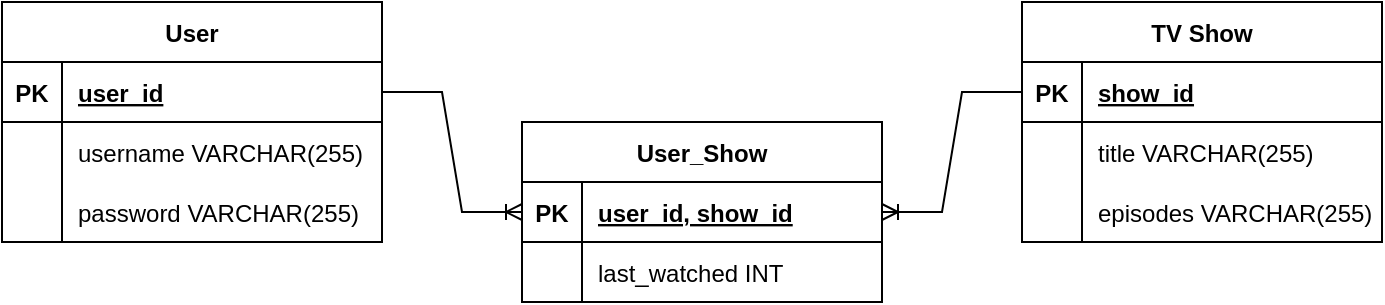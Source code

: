 <mxfile version="20.7.2" type="device"><diagram id="cWGU3HkAey7NQzwlwD1Z" name="Page-1"><mxGraphModel dx="794" dy="470" grid="1" gridSize="10" guides="1" tooltips="1" connect="1" arrows="1" fold="1" page="1" pageScale="1" pageWidth="850" pageHeight="1100" math="0" shadow="0"><root><mxCell id="0"/><mxCell id="1" parent="0"/><mxCell id="lHsPH6ybP5ZmU4ciLX3T-1" value="User" style="shape=table;startSize=30;container=1;collapsible=1;childLayout=tableLayout;fixedRows=1;rowLines=0;fontStyle=1;align=center;resizeLast=1;" vertex="1" parent="1"><mxGeometry x="50" y="190" width="190" height="120" as="geometry"/></mxCell><mxCell id="lHsPH6ybP5ZmU4ciLX3T-2" value="" style="shape=tableRow;horizontal=0;startSize=0;swimlaneHead=0;swimlaneBody=0;fillColor=none;collapsible=0;dropTarget=0;points=[[0,0.5],[1,0.5]];portConstraint=eastwest;top=0;left=0;right=0;bottom=1;" vertex="1" parent="lHsPH6ybP5ZmU4ciLX3T-1"><mxGeometry y="30" width="190" height="30" as="geometry"/></mxCell><mxCell id="lHsPH6ybP5ZmU4ciLX3T-3" value="PK" style="shape=partialRectangle;connectable=0;fillColor=none;top=0;left=0;bottom=0;right=0;fontStyle=1;overflow=hidden;" vertex="1" parent="lHsPH6ybP5ZmU4ciLX3T-2"><mxGeometry width="30" height="30" as="geometry"><mxRectangle width="30" height="30" as="alternateBounds"/></mxGeometry></mxCell><mxCell id="lHsPH6ybP5ZmU4ciLX3T-4" value="user_id" style="shape=partialRectangle;connectable=0;fillColor=none;top=0;left=0;bottom=0;right=0;align=left;spacingLeft=6;fontStyle=5;overflow=hidden;" vertex="1" parent="lHsPH6ybP5ZmU4ciLX3T-2"><mxGeometry x="30" width="160" height="30" as="geometry"><mxRectangle width="160" height="30" as="alternateBounds"/></mxGeometry></mxCell><mxCell id="lHsPH6ybP5ZmU4ciLX3T-5" value="" style="shape=tableRow;horizontal=0;startSize=0;swimlaneHead=0;swimlaneBody=0;fillColor=none;collapsible=0;dropTarget=0;points=[[0,0.5],[1,0.5]];portConstraint=eastwest;top=0;left=0;right=0;bottom=0;" vertex="1" parent="lHsPH6ybP5ZmU4ciLX3T-1"><mxGeometry y="60" width="190" height="30" as="geometry"/></mxCell><mxCell id="lHsPH6ybP5ZmU4ciLX3T-6" value="" style="shape=partialRectangle;connectable=0;fillColor=none;top=0;left=0;bottom=0;right=0;editable=1;overflow=hidden;" vertex="1" parent="lHsPH6ybP5ZmU4ciLX3T-5"><mxGeometry width="30" height="30" as="geometry"><mxRectangle width="30" height="30" as="alternateBounds"/></mxGeometry></mxCell><mxCell id="lHsPH6ybP5ZmU4ciLX3T-7" value="username VARCHAR(255)" style="shape=partialRectangle;connectable=0;fillColor=none;top=0;left=0;bottom=0;right=0;align=left;spacingLeft=6;overflow=hidden;" vertex="1" parent="lHsPH6ybP5ZmU4ciLX3T-5"><mxGeometry x="30" width="160" height="30" as="geometry"><mxRectangle width="160" height="30" as="alternateBounds"/></mxGeometry></mxCell><mxCell id="lHsPH6ybP5ZmU4ciLX3T-8" value="" style="shape=tableRow;horizontal=0;startSize=0;swimlaneHead=0;swimlaneBody=0;fillColor=none;collapsible=0;dropTarget=0;points=[[0,0.5],[1,0.5]];portConstraint=eastwest;top=0;left=0;right=0;bottom=0;" vertex="1" parent="lHsPH6ybP5ZmU4ciLX3T-1"><mxGeometry y="90" width="190" height="30" as="geometry"/></mxCell><mxCell id="lHsPH6ybP5ZmU4ciLX3T-9" value="" style="shape=partialRectangle;connectable=0;fillColor=none;top=0;left=0;bottom=0;right=0;editable=1;overflow=hidden;" vertex="1" parent="lHsPH6ybP5ZmU4ciLX3T-8"><mxGeometry width="30" height="30" as="geometry"><mxRectangle width="30" height="30" as="alternateBounds"/></mxGeometry></mxCell><mxCell id="lHsPH6ybP5ZmU4ciLX3T-10" value="password VARCHAR(255)" style="shape=partialRectangle;connectable=0;fillColor=none;top=0;left=0;bottom=0;right=0;align=left;spacingLeft=6;overflow=hidden;" vertex="1" parent="lHsPH6ybP5ZmU4ciLX3T-8"><mxGeometry x="30" width="160" height="30" as="geometry"><mxRectangle width="160" height="30" as="alternateBounds"/></mxGeometry></mxCell><mxCell id="lHsPH6ybP5ZmU4ciLX3T-14" value="TV Show" style="shape=table;startSize=30;container=1;collapsible=1;childLayout=tableLayout;fixedRows=1;rowLines=0;fontStyle=1;align=center;resizeLast=1;" vertex="1" parent="1"><mxGeometry x="560" y="190" width="180" height="120" as="geometry"/></mxCell><mxCell id="lHsPH6ybP5ZmU4ciLX3T-15" value="" style="shape=tableRow;horizontal=0;startSize=0;swimlaneHead=0;swimlaneBody=0;fillColor=none;collapsible=0;dropTarget=0;points=[[0,0.5],[1,0.5]];portConstraint=eastwest;top=0;left=0;right=0;bottom=1;" vertex="1" parent="lHsPH6ybP5ZmU4ciLX3T-14"><mxGeometry y="30" width="180" height="30" as="geometry"/></mxCell><mxCell id="lHsPH6ybP5ZmU4ciLX3T-16" value="PK" style="shape=partialRectangle;connectable=0;fillColor=none;top=0;left=0;bottom=0;right=0;fontStyle=1;overflow=hidden;" vertex="1" parent="lHsPH6ybP5ZmU4ciLX3T-15"><mxGeometry width="30" height="30" as="geometry"><mxRectangle width="30" height="30" as="alternateBounds"/></mxGeometry></mxCell><mxCell id="lHsPH6ybP5ZmU4ciLX3T-17" value="show_id" style="shape=partialRectangle;connectable=0;fillColor=none;top=0;left=0;bottom=0;right=0;align=left;spacingLeft=6;fontStyle=5;overflow=hidden;" vertex="1" parent="lHsPH6ybP5ZmU4ciLX3T-15"><mxGeometry x="30" width="150" height="30" as="geometry"><mxRectangle width="150" height="30" as="alternateBounds"/></mxGeometry></mxCell><mxCell id="lHsPH6ybP5ZmU4ciLX3T-18" value="" style="shape=tableRow;horizontal=0;startSize=0;swimlaneHead=0;swimlaneBody=0;fillColor=none;collapsible=0;dropTarget=0;points=[[0,0.5],[1,0.5]];portConstraint=eastwest;top=0;left=0;right=0;bottom=0;" vertex="1" parent="lHsPH6ybP5ZmU4ciLX3T-14"><mxGeometry y="60" width="180" height="30" as="geometry"/></mxCell><mxCell id="lHsPH6ybP5ZmU4ciLX3T-19" value="" style="shape=partialRectangle;connectable=0;fillColor=none;top=0;left=0;bottom=0;right=0;editable=1;overflow=hidden;" vertex="1" parent="lHsPH6ybP5ZmU4ciLX3T-18"><mxGeometry width="30" height="30" as="geometry"><mxRectangle width="30" height="30" as="alternateBounds"/></mxGeometry></mxCell><mxCell id="lHsPH6ybP5ZmU4ciLX3T-20" value="title VARCHAR(255)" style="shape=partialRectangle;connectable=0;fillColor=none;top=0;left=0;bottom=0;right=0;align=left;spacingLeft=6;overflow=hidden;" vertex="1" parent="lHsPH6ybP5ZmU4ciLX3T-18"><mxGeometry x="30" width="150" height="30" as="geometry"><mxRectangle width="150" height="30" as="alternateBounds"/></mxGeometry></mxCell><mxCell id="lHsPH6ybP5ZmU4ciLX3T-21" value="" style="shape=tableRow;horizontal=0;startSize=0;swimlaneHead=0;swimlaneBody=0;fillColor=none;collapsible=0;dropTarget=0;points=[[0,0.5],[1,0.5]];portConstraint=eastwest;top=0;left=0;right=0;bottom=0;" vertex="1" parent="lHsPH6ybP5ZmU4ciLX3T-14"><mxGeometry y="90" width="180" height="30" as="geometry"/></mxCell><mxCell id="lHsPH6ybP5ZmU4ciLX3T-22" value="" style="shape=partialRectangle;connectable=0;fillColor=none;top=0;left=0;bottom=0;right=0;editable=1;overflow=hidden;" vertex="1" parent="lHsPH6ybP5ZmU4ciLX3T-21"><mxGeometry width="30" height="30" as="geometry"><mxRectangle width="30" height="30" as="alternateBounds"/></mxGeometry></mxCell><mxCell id="lHsPH6ybP5ZmU4ciLX3T-23" value="episodes VARCHAR(255)" style="shape=partialRectangle;connectable=0;fillColor=none;top=0;left=0;bottom=0;right=0;align=left;spacingLeft=6;overflow=hidden;" vertex="1" parent="lHsPH6ybP5ZmU4ciLX3T-21"><mxGeometry x="30" width="150" height="30" as="geometry"><mxRectangle width="150" height="30" as="alternateBounds"/></mxGeometry></mxCell><mxCell id="lHsPH6ybP5ZmU4ciLX3T-27" value="User_Show" style="shape=table;startSize=30;container=1;collapsible=1;childLayout=tableLayout;fixedRows=1;rowLines=0;fontStyle=1;align=center;resizeLast=1;" vertex="1" parent="1"><mxGeometry x="310" y="250" width="180" height="90" as="geometry"/></mxCell><mxCell id="lHsPH6ybP5ZmU4ciLX3T-28" value="" style="shape=tableRow;horizontal=0;startSize=0;swimlaneHead=0;swimlaneBody=0;fillColor=none;collapsible=0;dropTarget=0;points=[[0,0.5],[1,0.5]];portConstraint=eastwest;top=0;left=0;right=0;bottom=1;" vertex="1" parent="lHsPH6ybP5ZmU4ciLX3T-27"><mxGeometry y="30" width="180" height="30" as="geometry"/></mxCell><mxCell id="lHsPH6ybP5ZmU4ciLX3T-29" value="PK" style="shape=partialRectangle;connectable=0;fillColor=none;top=0;left=0;bottom=0;right=0;fontStyle=1;overflow=hidden;" vertex="1" parent="lHsPH6ybP5ZmU4ciLX3T-28"><mxGeometry width="30" height="30" as="geometry"><mxRectangle width="30" height="30" as="alternateBounds"/></mxGeometry></mxCell><mxCell id="lHsPH6ybP5ZmU4ciLX3T-30" value="user_id, show_id" style="shape=partialRectangle;connectable=0;fillColor=none;top=0;left=0;bottom=0;right=0;align=left;spacingLeft=6;fontStyle=5;overflow=hidden;" vertex="1" parent="lHsPH6ybP5ZmU4ciLX3T-28"><mxGeometry x="30" width="150" height="30" as="geometry"><mxRectangle width="150" height="30" as="alternateBounds"/></mxGeometry></mxCell><mxCell id="lHsPH6ybP5ZmU4ciLX3T-31" value="" style="shape=tableRow;horizontal=0;startSize=0;swimlaneHead=0;swimlaneBody=0;fillColor=none;collapsible=0;dropTarget=0;points=[[0,0.5],[1,0.5]];portConstraint=eastwest;top=0;left=0;right=0;bottom=0;" vertex="1" parent="lHsPH6ybP5ZmU4ciLX3T-27"><mxGeometry y="60" width="180" height="30" as="geometry"/></mxCell><mxCell id="lHsPH6ybP5ZmU4ciLX3T-32" value="" style="shape=partialRectangle;connectable=0;fillColor=none;top=0;left=0;bottom=0;right=0;editable=1;overflow=hidden;" vertex="1" parent="lHsPH6ybP5ZmU4ciLX3T-31"><mxGeometry width="30" height="30" as="geometry"><mxRectangle width="30" height="30" as="alternateBounds"/></mxGeometry></mxCell><mxCell id="lHsPH6ybP5ZmU4ciLX3T-33" value="last_watched INT" style="shape=partialRectangle;connectable=0;fillColor=none;top=0;left=0;bottom=0;right=0;align=left;spacingLeft=6;overflow=hidden;" vertex="1" parent="lHsPH6ybP5ZmU4ciLX3T-31"><mxGeometry x="30" width="150" height="30" as="geometry"><mxRectangle width="150" height="30" as="alternateBounds"/></mxGeometry></mxCell><mxCell id="lHsPH6ybP5ZmU4ciLX3T-40" value="" style="edgeStyle=entityRelationEdgeStyle;fontSize=12;html=1;endArrow=ERoneToMany;rounded=0;entryX=0;entryY=0.5;entryDx=0;entryDy=0;exitX=1;exitY=0.5;exitDx=0;exitDy=0;" edge="1" parent="1" source="lHsPH6ybP5ZmU4ciLX3T-2" target="lHsPH6ybP5ZmU4ciLX3T-28"><mxGeometry width="100" height="100" relative="1" as="geometry"><mxPoint x="90" y="210" as="sourcePoint"/><mxPoint x="260" y="220" as="targetPoint"/></mxGeometry></mxCell><mxCell id="lHsPH6ybP5ZmU4ciLX3T-41" value="" style="edgeStyle=entityRelationEdgeStyle;fontSize=12;html=1;endArrow=ERoneToMany;rounded=0;entryX=1;entryY=0.5;entryDx=0;entryDy=0;exitX=0;exitY=0.5;exitDx=0;exitDy=0;" edge="1" parent="1" source="lHsPH6ybP5ZmU4ciLX3T-15" target="lHsPH6ybP5ZmU4ciLX3T-28"><mxGeometry width="100" height="100" relative="1" as="geometry"><mxPoint x="360" y="300" as="sourcePoint"/><mxPoint x="460" y="200" as="targetPoint"/></mxGeometry></mxCell></root></mxGraphModel></diagram></mxfile>